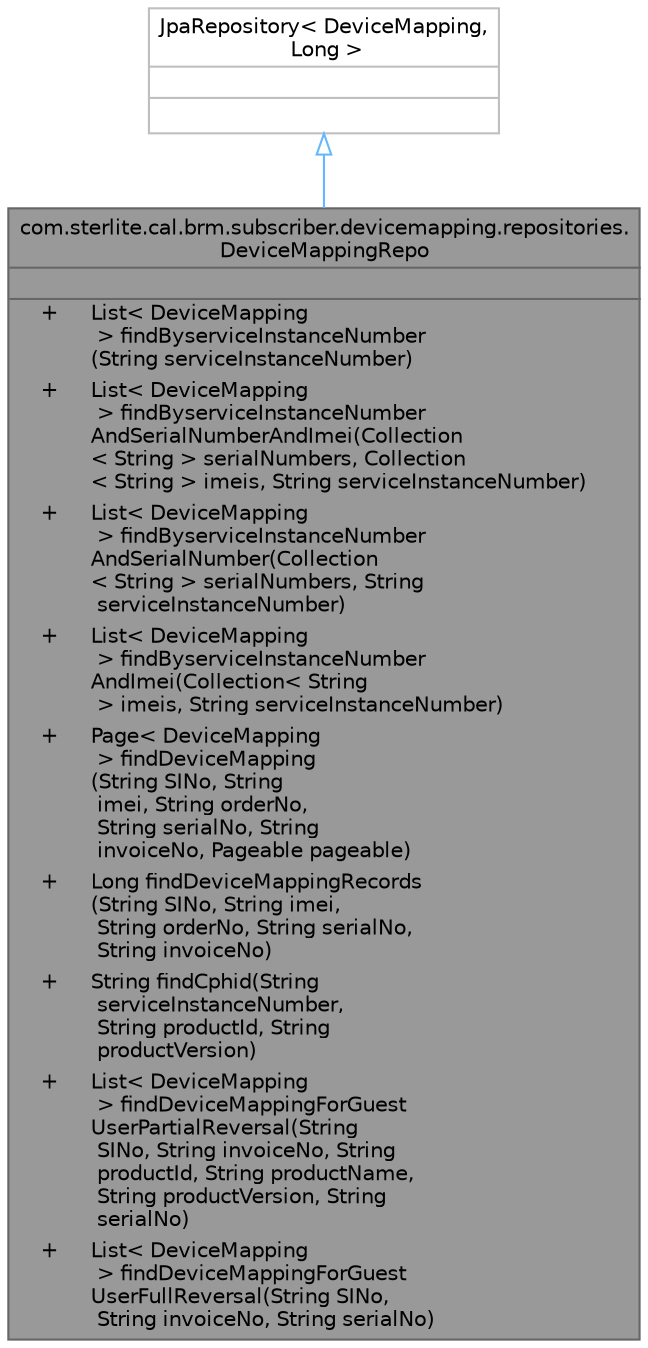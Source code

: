 digraph "com.sterlite.cal.brm.subscriber.devicemapping.repositories.DeviceMappingRepo"
{
 // LATEX_PDF_SIZE
  bgcolor="transparent";
  edge [fontname=Helvetica,fontsize=10,labelfontname=Helvetica,labelfontsize=10];
  node [fontname=Helvetica,fontsize=10,shape=box,height=0.2,width=0.4];
  Node1 [id="Node000001",shape=plain,label=<<TABLE CELLBORDER="0" BORDER="1"><TR><TD COLSPAN="2" CELLPADDING="1" CELLSPACING="0">com.sterlite.cal.brm.subscriber.devicemapping.repositories.<BR ALIGN="LEFT"/>DeviceMappingRepo</TD></TR>
<HR/>
<TR><TD COLSPAN="2" CELLPADDING="1" CELLSPACING="0">&nbsp;</TD></TR>
<HR/>
<TR><TD VALIGN="top" CELLPADDING="1" CELLSPACING="0">+</TD><TD VALIGN="top" ALIGN="LEFT" CELLPADDING="1" CELLSPACING="0">List&lt; DeviceMapping<BR ALIGN="LEFT"/> &gt; findByserviceInstanceNumber<BR ALIGN="LEFT"/>(String serviceInstanceNumber)<BR ALIGN="LEFT"/></TD></TR>
<TR><TD VALIGN="top" CELLPADDING="1" CELLSPACING="0">+</TD><TD VALIGN="top" ALIGN="LEFT" CELLPADDING="1" CELLSPACING="0">List&lt; DeviceMapping<BR ALIGN="LEFT"/> &gt; findByserviceInstanceNumber<BR ALIGN="LEFT"/>AndSerialNumberAndImei(Collection<BR ALIGN="LEFT"/>&lt; String &gt; serialNumbers, Collection<BR ALIGN="LEFT"/>&lt; String &gt; imeis, String serviceInstanceNumber)<BR ALIGN="LEFT"/></TD></TR>
<TR><TD VALIGN="top" CELLPADDING="1" CELLSPACING="0">+</TD><TD VALIGN="top" ALIGN="LEFT" CELLPADDING="1" CELLSPACING="0">List&lt; DeviceMapping<BR ALIGN="LEFT"/> &gt; findByserviceInstanceNumber<BR ALIGN="LEFT"/>AndSerialNumber(Collection<BR ALIGN="LEFT"/>&lt; String &gt; serialNumbers, String<BR ALIGN="LEFT"/> serviceInstanceNumber)<BR ALIGN="LEFT"/></TD></TR>
<TR><TD VALIGN="top" CELLPADDING="1" CELLSPACING="0">+</TD><TD VALIGN="top" ALIGN="LEFT" CELLPADDING="1" CELLSPACING="0">List&lt; DeviceMapping<BR ALIGN="LEFT"/> &gt; findByserviceInstanceNumber<BR ALIGN="LEFT"/>AndImei(Collection&lt; String<BR ALIGN="LEFT"/> &gt; imeis, String serviceInstanceNumber)<BR ALIGN="LEFT"/></TD></TR>
<TR><TD VALIGN="top" CELLPADDING="1" CELLSPACING="0">+</TD><TD VALIGN="top" ALIGN="LEFT" CELLPADDING="1" CELLSPACING="0">Page&lt; DeviceMapping<BR ALIGN="LEFT"/> &gt; findDeviceMapping<BR ALIGN="LEFT"/>(String SINo, String<BR ALIGN="LEFT"/> imei, String orderNo,<BR ALIGN="LEFT"/> String serialNo, String<BR ALIGN="LEFT"/> invoiceNo, Pageable pageable)<BR ALIGN="LEFT"/></TD></TR>
<TR><TD VALIGN="top" CELLPADDING="1" CELLSPACING="0">+</TD><TD VALIGN="top" ALIGN="LEFT" CELLPADDING="1" CELLSPACING="0">Long findDeviceMappingRecords<BR ALIGN="LEFT"/>(String SINo, String imei,<BR ALIGN="LEFT"/> String orderNo, String serialNo,<BR ALIGN="LEFT"/> String invoiceNo)<BR ALIGN="LEFT"/></TD></TR>
<TR><TD VALIGN="top" CELLPADDING="1" CELLSPACING="0">+</TD><TD VALIGN="top" ALIGN="LEFT" CELLPADDING="1" CELLSPACING="0">String findCphid(String<BR ALIGN="LEFT"/> serviceInstanceNumber,<BR ALIGN="LEFT"/> String productId, String<BR ALIGN="LEFT"/> productVersion)<BR ALIGN="LEFT"/></TD></TR>
<TR><TD VALIGN="top" CELLPADDING="1" CELLSPACING="0">+</TD><TD VALIGN="top" ALIGN="LEFT" CELLPADDING="1" CELLSPACING="0">List&lt; DeviceMapping<BR ALIGN="LEFT"/> &gt; findDeviceMappingForGuest<BR ALIGN="LEFT"/>UserPartialReversal(String<BR ALIGN="LEFT"/> SINo, String invoiceNo, String<BR ALIGN="LEFT"/> productId, String productName,<BR ALIGN="LEFT"/> String productVersion, String<BR ALIGN="LEFT"/> serialNo)<BR ALIGN="LEFT"/></TD></TR>
<TR><TD VALIGN="top" CELLPADDING="1" CELLSPACING="0">+</TD><TD VALIGN="top" ALIGN="LEFT" CELLPADDING="1" CELLSPACING="0">List&lt; DeviceMapping<BR ALIGN="LEFT"/> &gt; findDeviceMappingForGuest<BR ALIGN="LEFT"/>UserFullReversal(String SINo,<BR ALIGN="LEFT"/> String invoiceNo, String serialNo)<BR ALIGN="LEFT"/></TD></TR>
</TABLE>>
,height=0.2,width=0.4,color="gray40", fillcolor="grey60", style="filled", fontcolor="black",tooltip=" "];
  Node2 -> Node1 [id="edge1_Node000001_Node000002",dir="back",color="steelblue1",style="solid",tooltip=" ",arrowtail="onormal"];
  Node2 [id="Node000002",shape=plain,label=<<TABLE CELLBORDER="0" BORDER="1"><TR><TD COLSPAN="2" CELLPADDING="1" CELLSPACING="0">JpaRepository&lt; DeviceMapping,<BR ALIGN="LEFT"/> Long &gt;</TD></TR>
<HR/>
<TR><TD COLSPAN="2" CELLPADDING="1" CELLSPACING="0">&nbsp;</TD></TR>
<HR/>
<TR><TD COLSPAN="2" CELLPADDING="1" CELLSPACING="0">&nbsp;</TD></TR>
</TABLE>>
,height=0.2,width=0.4,color="grey75", fillcolor="white", style="filled",tooltip=" "];
}
